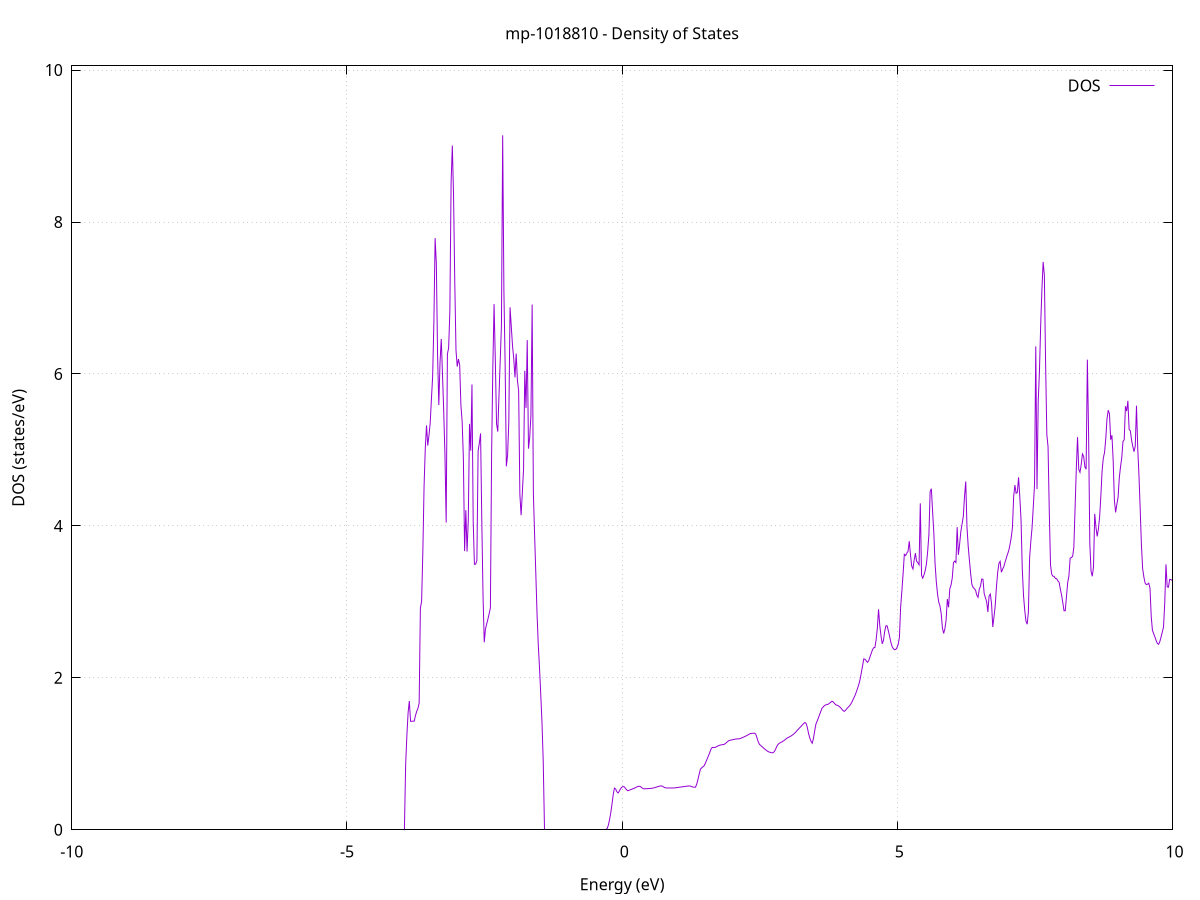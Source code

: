 set title 'mp-1018810 - Density of States'
set xlabel 'Energy (eV)'
set ylabel 'DOS (states/eV)'
set grid
set xrange [-10:10]
set yrange [0:10.055]
set xzeroaxis lt -1
set terminal png size 800,600
set output 'mp-1018810_dos_gnuplot.png'
plot '-' using 1:2 with lines title 'DOS'
-25.449300 0.000000
-25.426900 0.000000
-25.404600 0.000000
-25.382300 0.000000
-25.360000 0.000000
-25.337700 0.000000
-25.315300 0.000000
-25.293000 0.000000
-25.270700 0.000000
-25.248400 0.000000
-25.226100 0.000000
-25.203700 0.000000
-25.181400 0.000000
-25.159100 0.000000
-25.136800 0.000000
-25.114500 0.000000
-25.092200 0.000000
-25.069800 0.000000
-25.047500 0.000000
-25.025200 0.000000
-25.002900 0.000000
-24.980600 0.000000
-24.958200 0.000000
-24.935900 0.000000
-24.913600 0.000000
-24.891300 0.000000
-24.869000 0.000000
-24.846600 0.000000
-24.824300 0.000000
-24.802000 0.000000
-24.779700 0.000000
-24.757400 0.000000
-24.735100 0.000000
-24.712700 0.000000
-24.690400 0.000000
-24.668100 0.000000
-24.645800 0.000000
-24.623500 0.000000
-24.601100 0.000000
-24.578800 0.000000
-24.556500 0.000000
-24.534200 0.000000
-24.511900 0.000000
-24.489500 0.000000
-24.467200 0.000000
-24.444900 0.000000
-24.422600 0.000000
-24.400300 0.000000
-24.377900 0.000000
-24.355600 0.000000
-24.333300 0.000000
-24.311000 0.000000
-24.288700 0.000000
-24.266400 0.000000
-24.244000 0.000000
-24.221700 0.000000
-24.199400 0.000000
-24.177100 0.000000
-24.154800 0.000000
-24.132400 0.000000
-24.110100 0.000000
-24.087800 0.000000
-24.065500 0.000000
-24.043200 0.000000
-24.020800 0.000000
-23.998500 0.000000
-23.976200 0.000000
-23.953900 0.000000
-23.931600 0.000000
-23.909300 0.000000
-23.886900 0.000000
-23.864600 0.000000
-23.842300 0.000000
-23.820000 0.000000
-23.797700 0.000000
-23.775300 0.000000
-23.753000 0.000000
-23.730700 0.000000
-23.708400 0.000000
-23.686100 0.000000
-23.663700 0.000000
-23.641400 0.000000
-23.619100 0.000000
-23.596800 0.000000
-23.574500 0.000000
-23.552200 0.000000
-23.529800 0.000000
-23.507500 0.000000
-23.485200 0.000000
-23.462900 0.000000
-23.440600 0.000000
-23.418200 107.043800
-23.395900 89.532500
-23.373600 0.000000
-23.351300 0.000000
-23.329000 0.000000
-23.306600 0.000000
-23.284300 0.000000
-23.262000 0.000000
-23.239700 0.000000
-23.217400 0.000000
-23.195100 0.000000
-23.172700 0.000000
-23.150400 0.000000
-23.128100 0.000000
-23.105800 0.000000
-23.083500 0.000000
-23.061100 0.000000
-23.038800 0.000000
-23.016500 157.991600
-22.994200 0.000000
-22.971900 0.000000
-22.949500 0.000000
-22.927200 0.000000
-22.904900 0.000000
-22.882600 0.000000
-22.860300 0.000000
-22.838000 0.000000
-22.815600 0.000000
-22.793300 0.000000
-22.771000 0.000000
-22.748700 0.000000
-22.726400 0.000000
-22.704000 0.000000
-22.681700 0.000000
-22.659400 0.000000
-22.637100 0.000000
-22.614800 0.000000
-22.592400 0.000000
-22.570100 0.000000
-22.547800 0.000000
-22.525500 0.000000
-22.503200 0.000000
-22.480900 0.000000
-22.458500 0.000000
-22.436200 0.000000
-22.413900 0.000000
-22.391600 89.789700
-22.369300 175.975000
-22.346900 0.000000
-22.324600 0.000000
-22.302300 0.000000
-22.280000 0.000000
-22.257700 0.000000
-22.235300 0.000000
-22.213000 0.000000
-22.190700 0.000000
-22.168400 0.000000
-22.146100 0.000000
-22.123800 0.000000
-22.101400 0.000000
-22.079100 0.000000
-22.056800 0.000000
-22.034500 0.000000
-22.012200 0.000000
-21.989800 0.000000
-21.967500 0.000000
-21.945200 0.000000
-21.922900 0.000000
-21.900600 0.000000
-21.878200 0.000000
-21.855900 0.000000
-21.833600 0.000000
-21.811300 0.000000
-21.789000 0.000000
-21.766700 0.000000
-21.744300 0.000000
-21.722000 0.000000
-21.699700 0.000000
-21.677400 0.000000
-21.655100 0.000000
-21.632700 0.000000
-21.610400 0.000000
-21.588100 0.000000
-21.565800 0.000000
-21.543500 0.000000
-21.521100 0.000000
-21.498800 0.000000
-21.476500 0.000000
-21.454200 0.000000
-21.431900 0.000000
-21.409500 0.000000
-21.387200 0.000000
-21.364900 0.000000
-21.342600 0.000000
-21.320300 0.000000
-21.298000 0.000000
-21.275600 0.000000
-21.253300 0.000000
-21.231000 0.000000
-21.208700 0.000000
-21.186400 0.000000
-21.164000 0.000000
-21.141700 0.000000
-21.119400 0.000000
-21.097100 0.000000
-21.074800 0.000000
-21.052400 0.000000
-21.030100 0.000000
-21.007800 0.000000
-20.985500 0.000000
-20.963200 0.000000
-20.940900 0.000000
-20.918500 0.000000
-20.896200 0.000000
-20.873900 0.000000
-20.851600 0.000000
-20.829300 0.000000
-20.806900 0.000000
-20.784600 0.000000
-20.762300 0.000000
-20.740000 0.000000
-20.717700 0.000000
-20.695300 0.000000
-20.673000 0.000000
-20.650700 0.000000
-20.628400 0.000000
-20.606100 0.000000
-20.583800 0.000000
-20.561400 0.000000
-20.539100 0.000000
-20.516800 0.000000
-20.494500 0.000000
-20.472200 0.000000
-20.449800 0.000000
-20.427500 0.000000
-20.405200 0.000000
-20.382900 0.000000
-20.360600 0.000000
-20.338200 0.000000
-20.315900 0.000000
-20.293600 0.000000
-20.271300 0.000000
-20.249000 0.000000
-20.226700 0.000000
-20.204300 0.000000
-20.182000 0.000000
-20.159700 0.000000
-20.137400 0.000000
-20.115100 0.000000
-20.092700 0.000000
-20.070400 0.000000
-20.048100 0.000000
-20.025800 0.000000
-20.003500 0.000000
-19.981100 0.000000
-19.958800 0.000000
-19.936500 0.000000
-19.914200 0.000000
-19.891900 0.000000
-19.869600 0.000000
-19.847200 0.000000
-19.824900 0.000000
-19.802600 0.000000
-19.780300 0.000000
-19.758000 0.000000
-19.735600 0.000000
-19.713300 0.000000
-19.691000 0.000000
-19.668700 0.000000
-19.646400 0.000000
-19.624000 0.000000
-19.601700 0.000000
-19.579400 0.000000
-19.557100 0.000000
-19.534800 0.000000
-19.512500 0.000000
-19.490100 0.000000
-19.467800 0.000000
-19.445500 0.000000
-19.423200 0.000000
-19.400900 0.000000
-19.378500 0.000000
-19.356200 0.000000
-19.333900 0.000000
-19.311600 0.000000
-19.289300 0.000000
-19.266900 0.000000
-19.244600 0.000000
-19.222300 0.000000
-19.200000 0.000000
-19.177700 0.000000
-19.155400 0.000000
-19.133000 0.000000
-19.110700 0.000000
-19.088400 0.000000
-19.066100 0.000000
-19.043800 0.000000
-19.021400 0.000000
-18.999100 0.000000
-18.976800 0.000000
-18.954500 0.000000
-18.932200 0.000000
-18.909800 0.000000
-18.887500 0.000000
-18.865200 0.000000
-18.842900 0.000000
-18.820600 0.000000
-18.798300 0.000000
-18.775900 0.000000
-18.753600 0.000000
-18.731300 0.000000
-18.709000 0.000000
-18.686700 0.000000
-18.664300 0.000000
-18.642000 0.000000
-18.619700 0.000000
-18.597400 0.000000
-18.575100 0.000000
-18.552700 0.000000
-18.530400 0.000000
-18.508100 0.000000
-18.485800 0.000000
-18.463500 0.000000
-18.441100 0.000000
-18.418800 0.000000
-18.396500 0.000000
-18.374200 0.000000
-18.351900 0.000000
-18.329600 0.000000
-18.307200 0.000000
-18.284900 0.000000
-18.262600 0.000000
-18.240300 0.000000
-18.218000 0.000000
-18.195600 0.000000
-18.173300 0.000000
-18.151000 0.000000
-18.128700 0.000000
-18.106400 0.000000
-18.084000 0.000000
-18.061700 0.000000
-18.039400 0.000000
-18.017100 0.000000
-17.994800 0.000000
-17.972500 0.000000
-17.950100 0.000000
-17.927800 0.000000
-17.905500 0.000000
-17.883200 0.000000
-17.860900 0.000000
-17.838500 0.000000
-17.816200 0.000000
-17.793900 0.000000
-17.771600 0.000000
-17.749300 0.000000
-17.726900 0.000000
-17.704600 0.000000
-17.682300 0.000000
-17.660000 0.000000
-17.637700 0.000000
-17.615400 0.000000
-17.593000 0.000000
-17.570700 0.000000
-17.548400 0.000000
-17.526100 0.000000
-17.503800 0.000000
-17.481400 0.000000
-17.459100 0.000000
-17.436800 0.000000
-17.414500 0.000000
-17.392200 0.000000
-17.369800 0.000000
-17.347500 0.000000
-17.325200 0.000000
-17.302900 0.000000
-17.280600 0.000000
-17.258300 0.000000
-17.235900 0.000000
-17.213600 0.000000
-17.191300 0.000000
-17.169000 0.000000
-17.146700 0.000000
-17.124300 0.000000
-17.102000 0.000000
-17.079700 0.000000
-17.057400 0.000000
-17.035100 0.000000
-17.012700 0.000000
-16.990400 0.000000
-16.968100 0.000000
-16.945800 0.000000
-16.923500 0.000000
-16.901200 0.000000
-16.878800 0.000000
-16.856500 0.000000
-16.834200 0.000000
-16.811900 0.000000
-16.789600 0.000000
-16.767200 0.000000
-16.744900 0.000000
-16.722600 0.000000
-16.700300 0.000000
-16.678000 0.000000
-16.655600 0.000000
-16.633300 0.000000
-16.611000 0.000000
-16.588700 0.000000
-16.566400 0.000000
-16.544100 0.000000
-16.521700 0.000000
-16.499400 0.000000
-16.477100 0.000000
-16.454800 0.000000
-16.432500 0.000000
-16.410100 0.000000
-16.387800 0.000000
-16.365500 0.000000
-16.343200 0.000000
-16.320900 0.000000
-16.298500 0.000000
-16.276200 0.000000
-16.253900 0.000000
-16.231600 0.000000
-16.209300 0.000000
-16.187000 0.000000
-16.164600 0.000000
-16.142300 0.000000
-16.120000 0.000000
-16.097700 0.000000
-16.075400 0.000000
-16.053000 0.000000
-16.030700 0.000000
-16.008400 0.000000
-15.986100 0.000000
-15.963800 0.000000
-15.941400 0.000000
-15.919100 0.000000
-15.896800 0.000000
-15.874500 0.000000
-15.852200 0.000000
-15.829800 0.000000
-15.807500 0.000000
-15.785200 0.000000
-15.762900 0.000000
-15.740600 0.000000
-15.718300 0.000000
-15.695900 0.000000
-15.673600 0.000000
-15.651300 0.000000
-15.629000 0.000000
-15.606700 0.000000
-15.584300 0.000000
-15.562000 0.000000
-15.539700 0.000000
-15.517400 0.000000
-15.495100 0.000000
-15.472700 0.000000
-15.450400 0.000000
-15.428100 0.000000
-15.405800 0.000000
-15.383500 0.000000
-15.361200 0.000000
-15.338800 0.000000
-15.316500 0.000000
-15.294200 0.000000
-15.271900 0.000000
-15.249600 0.000000
-15.227200 0.000000
-15.204900 0.000000
-15.182600 0.000000
-15.160300 0.000000
-15.138000 0.000000
-15.115600 0.000000
-15.093300 0.000000
-15.071000 0.000000
-15.048700 0.000000
-15.026400 0.000000
-15.004100 0.000000
-14.981700 0.000000
-14.959400 0.000000
-14.937100 0.000000
-14.914800 0.000000
-14.892500 0.000000
-14.870100 0.000000
-14.847800 0.000000
-14.825500 0.000000
-14.803200 0.000000
-14.780900 0.000000
-14.758500 0.000000
-14.736200 0.000000
-14.713900 0.000000
-14.691600 0.000000
-14.669300 0.000000
-14.647000 0.000000
-14.624600 0.000000
-14.602300 0.000000
-14.580000 0.000000
-14.557700 0.000000
-14.535400 0.000000
-14.513000 0.000000
-14.490700 2.000400
-14.468400 2.195200
-14.446100 2.759700
-14.423800 2.574000
-14.401400 2.788400
-14.379100 2.939800
-14.356800 3.093400
-14.334500 4.853800
-14.312200 6.122300
-14.289900 6.955100
-14.267500 7.216100
-14.245200 8.414000
-14.222900 9.210700
-14.200600 13.303100
-14.178300 9.934200
-14.155900 9.093300
-14.133600 9.052400
-14.111300 9.723000
-14.089000 12.019800
-14.066700 9.955100
-14.044300 8.556400
-14.022000 7.544100
-13.999700 6.862400
-13.977400 7.007900
-13.955100 3.464900
-13.932800 3.259500
-13.910400 2.949200
-13.888100 3.062700
-13.865800 2.469100
-13.843500 0.305300
-13.821200 0.000000
-13.798800 0.000000
-13.776500 0.000000
-13.754200 0.000000
-13.731900 0.000000
-13.709600 0.000000
-13.687200 0.000000
-13.664900 0.000000
-13.642600 0.000000
-13.620300 0.000000
-13.598000 0.000000
-13.575700 0.000000
-13.553300 0.000000
-13.531000 0.000000
-13.508700 0.000000
-13.486400 0.000000
-13.464100 0.000000
-13.441700 0.000000
-13.419400 0.000000
-13.397100 0.000000
-13.374800 0.000000
-13.352500 0.000000
-13.330100 0.000000
-13.307800 0.000000
-13.285500 0.000000
-13.263200 0.000000
-13.240900 0.000000
-13.218600 0.000000
-13.196200 0.000000
-13.173900 0.000000
-13.151600 0.000000
-13.129300 0.000000
-13.107000 0.000000
-13.084600 0.000000
-13.062300 0.000000
-13.040000 0.000000
-13.017700 0.000000
-12.995400 0.000000
-12.973000 0.000000
-12.950700 0.000000
-12.928400 0.000000
-12.906100 0.000000
-12.883800 0.000000
-12.861400 0.000000
-12.839100 0.000000
-12.816800 0.000000
-12.794500 0.000000
-12.772200 0.000000
-12.749900 0.000000
-12.727500 0.000000
-12.705200 0.000000
-12.682900 0.000000
-12.660600 0.000000
-12.638300 0.000000
-12.615900 0.000000
-12.593600 0.000000
-12.571300 0.000000
-12.549000 0.000000
-12.526700 0.000000
-12.504300 0.000000
-12.482000 0.000000
-12.459700 0.000000
-12.437400 0.000000
-12.415100 0.000000
-12.392800 0.000000
-12.370400 0.000000
-12.348100 0.000000
-12.325800 0.000000
-12.303500 0.000000
-12.281200 0.000000
-12.258800 0.000000
-12.236500 0.000000
-12.214200 0.000000
-12.191900 0.000000
-12.169600 0.000000
-12.147200 0.000000
-12.124900 0.000000
-12.102600 0.000000
-12.080300 0.000000
-12.058000 0.000000
-12.035700 0.000000
-12.013300 0.000000
-11.991000 0.000000
-11.968700 0.000000
-11.946400 0.000000
-11.924100 0.000000
-11.901700 0.000000
-11.879400 0.000000
-11.857100 0.000000
-11.834800 0.000000
-11.812500 0.000000
-11.790100 0.000000
-11.767800 0.000000
-11.745500 0.000000
-11.723200 0.000000
-11.700900 0.000000
-11.678600 0.000000
-11.656200 0.000000
-11.633900 0.000000
-11.611600 0.000000
-11.589300 0.000000
-11.567000 0.000000
-11.544600 0.000000
-11.522300 0.000000
-11.500000 0.000000
-11.477700 0.000000
-11.455400 0.000000
-11.433000 0.000000
-11.410700 0.000000
-11.388400 0.000000
-11.366100 0.000000
-11.343800 0.000000
-11.321500 0.000000
-11.299100 0.000000
-11.276800 0.000000
-11.254500 0.000000
-11.232200 0.000000
-11.209900 0.000000
-11.187500 0.000000
-11.165200 0.000000
-11.142900 0.000000
-11.120600 0.000000
-11.098300 0.000000
-11.075900 0.000000
-11.053600 0.000000
-11.031300 0.000000
-11.009000 0.000000
-10.986700 0.000000
-10.964400 0.000000
-10.942000 0.000000
-10.919700 0.000000
-10.897400 0.000000
-10.875100 0.000000
-10.852800 0.000000
-10.830400 0.000000
-10.808100 0.000000
-10.785800 0.000000
-10.763500 0.000000
-10.741200 0.000000
-10.718800 0.000000
-10.696500 0.000000
-10.674200 0.000000
-10.651900 0.000000
-10.629600 0.000000
-10.607300 0.000000
-10.584900 0.000000
-10.562600 0.000000
-10.540300 0.000000
-10.518000 0.000000
-10.495700 0.000000
-10.473300 0.000000
-10.451000 0.000000
-10.428700 0.000000
-10.406400 0.000000
-10.384100 0.000000
-10.361700 0.000000
-10.339400 0.000000
-10.317100 0.000000
-10.294800 0.000000
-10.272500 0.000000
-10.250100 0.000000
-10.227800 0.000000
-10.205500 0.000000
-10.183200 0.000000
-10.160900 0.000000
-10.138600 0.000000
-10.116200 0.000000
-10.093900 0.000000
-10.071600 0.000000
-10.049300 0.000000
-10.027000 0.000000
-10.004600 0.000000
-9.982300 0.000000
-9.960000 0.000000
-9.937700 0.000000
-9.915400 0.000000
-9.893000 0.000000
-9.870700 0.000000
-9.848400 0.000000
-9.826100 0.000000
-9.803800 0.000000
-9.781500 0.000000
-9.759100 0.000000
-9.736800 0.000000
-9.714500 0.000000
-9.692200 0.000000
-9.669900 0.000000
-9.647500 0.000000
-9.625200 0.000000
-9.602900 0.000000
-9.580600 0.000000
-9.558300 0.000000
-9.535900 0.000000
-9.513600 0.000000
-9.491300 0.000000
-9.469000 0.000000
-9.446700 0.000000
-9.424400 0.000000
-9.402000 0.000000
-9.379700 0.000000
-9.357400 0.000000
-9.335100 0.000000
-9.312800 0.000000
-9.290400 0.000000
-9.268100 0.000000
-9.245800 0.000000
-9.223500 0.000000
-9.201200 0.000000
-9.178800 0.000000
-9.156500 0.000000
-9.134200 0.000000
-9.111900 0.000000
-9.089600 0.000000
-9.067300 0.000000
-9.044900 0.000000
-9.022600 0.000000
-9.000300 0.000000
-8.978000 0.000000
-8.955700 0.000000
-8.933300 0.000000
-8.911000 0.000000
-8.888700 0.000000
-8.866400 0.000000
-8.844100 0.000000
-8.821700 0.000000
-8.799400 0.000000
-8.777100 0.000000
-8.754800 0.000000
-8.732500 0.000000
-8.710200 0.000000
-8.687800 0.000000
-8.665500 0.000000
-8.643200 0.000000
-8.620900 0.000000
-8.598600 0.000000
-8.576200 0.000000
-8.553900 0.000000
-8.531600 0.000000
-8.509300 0.000000
-8.487000 0.000000
-8.464600 0.000000
-8.442300 0.000000
-8.420000 0.000000
-8.397700 0.000000
-8.375400 0.000000
-8.353100 0.000000
-8.330700 0.000000
-8.308400 0.000000
-8.286100 0.000000
-8.263800 0.000000
-8.241500 0.000000
-8.219100 0.000000
-8.196800 0.000000
-8.174500 0.000000
-8.152200 0.000000
-8.129900 0.000000
-8.107500 0.000000
-8.085200 0.000000
-8.062900 0.000000
-8.040600 0.000000
-8.018300 0.000000
-7.996000 0.000000
-7.973600 0.000000
-7.951300 0.000000
-7.929000 0.000000
-7.906700 0.000000
-7.884400 0.000000
-7.862000 0.000000
-7.839700 0.000000
-7.817400 0.000000
-7.795100 0.000000
-7.772800 0.000000
-7.750400 0.000000
-7.728100 0.000000
-7.705800 0.000000
-7.683500 0.000000
-7.661200 0.000000
-7.638900 0.000000
-7.616500 0.000000
-7.594200 0.000000
-7.571900 0.000000
-7.549600 0.000000
-7.527300 0.000000
-7.504900 0.000000
-7.482600 0.000000
-7.460300 0.000000
-7.438000 0.000000
-7.415700 0.000000
-7.393300 0.000000
-7.371000 0.000000
-7.348700 0.000000
-7.326400 0.000000
-7.304100 0.000000
-7.281700 0.000000
-7.259400 0.000000
-7.237100 0.000000
-7.214800 0.000000
-7.192500 0.000000
-7.170200 0.000000
-7.147800 0.000000
-7.125500 0.000000
-7.103200 0.000000
-7.080900 0.000000
-7.058600 0.000000
-7.036200 0.000000
-7.013900 0.000000
-6.991600 0.000000
-6.969300 0.000000
-6.947000 0.000000
-6.924600 0.000000
-6.902300 0.000000
-6.880000 0.000000
-6.857700 0.000000
-6.835400 0.000000
-6.813100 0.000000
-6.790700 0.000000
-6.768400 0.000000
-6.746100 0.000000
-6.723800 0.000000
-6.701500 0.000000
-6.679100 0.000000
-6.656800 0.000000
-6.634500 0.000000
-6.612200 0.000000
-6.589900 0.000000
-6.567500 0.000000
-6.545200 0.000000
-6.522900 0.000000
-6.500600 0.000000
-6.478300 0.000000
-6.456000 0.000000
-6.433600 0.000000
-6.411300 0.000000
-6.389000 0.000000
-6.366700 0.000000
-6.344400 0.000000
-6.322000 0.000000
-6.299700 0.000000
-6.277400 0.000000
-6.255100 0.000000
-6.232800 0.000000
-6.210400 0.000000
-6.188100 0.000000
-6.165800 0.000000
-6.143500 0.000000
-6.121200 0.000000
-6.098900 0.000000
-6.076500 0.000000
-6.054200 0.000000
-6.031900 0.000000
-6.009600 0.000000
-5.987300 0.000000
-5.964900 0.000000
-5.942600 0.000000
-5.920300 0.000000
-5.898000 0.000000
-5.875700 0.000000
-5.853300 0.000000
-5.831000 0.000000
-5.808700 0.000000
-5.786400 0.000000
-5.764100 0.000000
-5.741800 0.000000
-5.719400 0.000000
-5.697100 0.000000
-5.674800 0.000000
-5.652500 0.000000
-5.630200 0.000000
-5.607800 0.000000
-5.585500 0.000000
-5.563200 0.000000
-5.540900 0.000000
-5.518600 0.000000
-5.496200 0.000000
-5.473900 0.000000
-5.451600 0.000000
-5.429300 0.000000
-5.407000 0.000000
-5.384700 0.000000
-5.362300 0.000000
-5.340000 0.000000
-5.317700 0.000000
-5.295400 0.000000
-5.273100 0.000000
-5.250700 0.000000
-5.228400 0.000000
-5.206100 0.000000
-5.183800 0.000000
-5.161500 0.000000
-5.139100 0.000000
-5.116800 0.000000
-5.094500 0.000000
-5.072200 0.000000
-5.049900 0.000000
-5.027600 0.000000
-5.005200 0.000000
-4.982900 0.000000
-4.960600 0.000000
-4.938300 0.000000
-4.916000 0.000000
-4.893600 0.000000
-4.871300 0.000000
-4.849000 0.000000
-4.826700 0.000000
-4.804400 0.000000
-4.782000 0.000000
-4.759700 0.000000
-4.737400 0.000000
-4.715100 0.000000
-4.692800 0.000000
-4.670500 0.000000
-4.648100 0.000000
-4.625800 0.000000
-4.603500 0.000000
-4.581200 0.000000
-4.558900 0.000000
-4.536500 0.000000
-4.514200 0.000000
-4.491900 0.000000
-4.469600 0.000000
-4.447300 0.000000
-4.424900 0.000000
-4.402600 0.000000
-4.380300 0.000000
-4.358000 0.000000
-4.335700 0.000000
-4.313300 0.000000
-4.291000 0.000000
-4.268700 0.000000
-4.246400 0.000000
-4.224100 0.000000
-4.201800 0.000000
-4.179400 0.000000
-4.157100 0.000000
-4.134800 0.000000
-4.112500 0.000000
-4.090200 0.000000
-4.067800 0.000000
-4.045500 0.000000
-4.023200 0.000000
-4.000900 0.000000
-3.978600 0.000000
-3.956200 0.000900
-3.933900 0.855500
-3.911600 1.238300
-3.889300 1.540400
-3.867000 1.694600
-3.844700 1.428000
-3.822300 1.428700
-3.800000 1.429400
-3.777700 1.430200
-3.755400 1.503600
-3.733100 1.558100
-3.710700 1.598400
-3.688400 1.665000
-3.666100 2.918800
-3.643800 3.007300
-3.621500 3.652400
-3.599100 4.521500
-3.576800 5.023900
-3.554500 5.322000
-3.532200 5.057100
-3.509900 5.193400
-3.487600 5.355800
-3.465200 5.669300
-3.442900 5.973300
-3.420600 6.685900
-3.398300 7.787900
-3.376000 7.448000
-3.353600 6.249900
-3.331300 5.591400
-3.309000 6.153900
-3.286700 6.461000
-3.264400 5.997100
-3.242000 5.506600
-3.219700 4.939000
-3.197400 4.043800
-3.175100 6.261400
-3.152800 6.342000
-3.130500 6.819600
-3.108100 8.511500
-3.085800 9.006000
-3.063500 8.355300
-3.041200 7.208800
-3.018900 6.311400
-2.996500 6.097300
-2.974200 6.196100
-2.951900 6.117000
-2.929600 5.585600
-2.907300 5.375300
-2.884900 4.893200
-2.862600 3.668600
-2.840300 4.206900
-2.818000 3.661900
-2.795700 4.074300
-2.773400 5.342400
-2.751000 4.989800
-2.728700 5.861200
-2.706400 4.058900
-2.684100 3.494400
-2.661800 3.495800
-2.639400 3.544900
-2.617100 4.985100
-2.594800 5.092000
-2.572500 5.216800
-2.550200 4.071700
-2.527800 3.078100
-2.505500 2.468000
-2.483200 2.644600
-2.460900 2.709600
-2.438600 2.774700
-2.416300 2.844500
-2.393900 2.919700
-2.371600 4.964900
-2.349300 6.100600
-2.327000 6.919800
-2.304700 6.187200
-2.282300 5.345900
-2.260000 5.240300
-2.237700 5.719400
-2.215400 6.177300
-2.193100 6.639800
-2.170700 9.140900
-2.148400 7.089900
-2.126100 6.131200
-2.103800 4.783800
-2.081500 4.928400
-2.059200 5.374200
-2.036800 6.876200
-2.014500 6.625200
-1.992200 6.372200
-1.969900 6.206600
-1.947600 5.954200
-1.925200 6.268000
-1.902900 5.914700
-1.880600 5.778400
-1.858300 4.417500
-1.836000 4.140400
-1.813600 4.433900
-1.791300 4.754100
-1.769000 6.042500
-1.746700 5.550800
-1.724400 6.444900
-1.702000 5.016800
-1.679700 5.162600
-1.657400 5.458400
-1.635100 6.913200
-1.612800 4.424200
-1.590500 3.881000
-1.568100 3.359300
-1.545800 2.829600
-1.523500 2.430500
-1.501200 2.127300
-1.478900 1.783400
-1.456500 1.412000
-1.434200 0.909700
-1.411900 0.000000
-1.389600 0.000000
-1.367300 0.000000
-1.344900 0.000000
-1.322600 0.000000
-1.300300 0.000000
-1.278000 0.000000
-1.255700 0.000000
-1.233400 0.000000
-1.211000 0.000000
-1.188700 0.000000
-1.166400 0.000000
-1.144100 0.000000
-1.121800 0.000000
-1.099400 0.000000
-1.077100 0.000000
-1.054800 0.000000
-1.032500 0.000000
-1.010200 0.000000
-0.987800 0.000000
-0.965500 0.000000
-0.943200 0.000000
-0.920900 0.000000
-0.898600 0.000000
-0.876300 0.000000
-0.853900 0.000000
-0.831600 0.000000
-0.809300 0.000000
-0.787000 0.000000
-0.764700 0.000000
-0.742300 0.000000
-0.720000 0.000000
-0.697700 0.000000
-0.675400 0.000000
-0.653100 0.000000
-0.630700 0.000000
-0.608400 0.000000
-0.586100 0.000000
-0.563800 0.000000
-0.541500 0.000000
-0.519200 0.000000
-0.496800 0.000000
-0.474500 0.000000
-0.452200 0.000000
-0.429900 0.000000
-0.407600 0.000000
-0.385200 0.000000
-0.362900 0.000000
-0.340600 0.000000
-0.318300 0.000000
-0.296000 0.000000
-0.273600 0.014100
-0.251300 0.058000
-0.229000 0.131900
-0.206700 0.222600
-0.184400 0.338600
-0.162100 0.464800
-0.139700 0.548200
-0.117400 0.535900
-0.095100 0.500800
-0.072800 0.484100
-0.050500 0.511500
-0.028100 0.540500
-0.005800 0.560400
0.016500 0.568600
0.038800 0.565800
0.061100 0.544400
0.083500 0.524300
0.105800 0.513400
0.128100 0.520000
0.150400 0.526700
0.172700 0.533300
0.195000 0.539900
0.217400 0.546400
0.239700 0.553700
0.262000 0.561900
0.284300 0.569900
0.306600 0.573300
0.329000 0.570300
0.351300 0.556500
0.373600 0.544900
0.395900 0.538600
0.418200 0.539700
0.440600 0.540800
0.462900 0.541800
0.485200 0.542800
0.507500 0.543800
0.529800 0.545200
0.552100 0.547700
0.574500 0.551400
0.596800 0.556300
0.619100 0.561200
0.641400 0.566100
0.663700 0.571000
0.686100 0.575800
0.708400 0.577300
0.730700 0.574300
0.753000 0.563700
0.775300 0.555300
0.797700 0.551100
0.820000 0.550500
0.842300 0.550100
0.864600 0.550000
0.886900 0.550200
0.909200 0.550400
0.931600 0.550600
0.953900 0.551500
0.976200 0.553300
0.998500 0.555600
1.020800 0.557900
1.043200 0.560200
1.065500 0.562500
1.087800 0.564900
1.110100 0.567200
1.132400 0.569500
1.154800 0.571800
1.177100 0.574100
1.199400 0.576500
1.221700 0.577200
1.244000 0.574300
1.266400 0.567300
1.288700 0.562300
1.311000 0.560600
1.333300 0.560400
1.355600 0.601800
1.377900 0.664100
1.400300 0.735300
1.422600 0.799200
1.444900 0.815000
1.467200 0.829300
1.489500 0.842700
1.511900 0.876900
1.534200 0.914000
1.556500 0.952700
1.578800 0.993000
1.601100 1.035100
1.623500 1.075000
1.645800 1.087800
1.668100 1.087800
1.690400 1.084100
1.712700 1.093100
1.735000 1.101600
1.757400 1.108700
1.779700 1.114300
1.802000 1.118200
1.824300 1.120300
1.846600 1.122700
1.869000 1.131000
1.891300 1.144600
1.913600 1.159900
1.935900 1.172400
1.958200 1.178300
1.980600 1.181700
2.002900 1.184400
2.025200 1.188500
2.047500 1.191900
2.069800 1.194400
2.092100 1.195600
2.114500 1.196600
2.136800 1.199700
2.159100 1.205100
2.181400 1.211700
2.203700 1.218700
2.226100 1.226300
2.248400 1.234400
2.270700 1.242900
2.293000 1.251900
2.315300 1.261400
2.337700 1.266900
2.360000 1.269600
2.382300 1.270200
2.404600 1.272100
2.426900 1.260000
2.449200 1.213200
2.471600 1.159900
2.493900 1.125400
2.516200 1.110500
2.538500 1.096000
2.560800 1.081700
2.583200 1.067900
2.605500 1.054500
2.627800 1.041300
2.650100 1.029700
2.672400 1.023100
2.694800 1.018300
2.717100 1.013400
2.739400 1.014000
2.761700 1.026100
2.784000 1.052800
2.806300 1.091700
2.828700 1.120700
2.851000 1.136100
2.873300 1.145400
2.895600 1.154400
2.917900 1.163400
2.940300 1.174100
2.962600 1.187500
2.984900 1.200300
3.007200 1.211300
3.029500 1.219600
3.051900 1.227400
3.074200 1.236900
3.096500 1.248200
3.118800 1.261400
3.141100 1.276300
3.163400 1.293000
3.185800 1.310800
3.208100 1.328500
3.230400 1.346000
3.252700 1.363700
3.275000 1.381300
3.297400 1.397500
3.319700 1.412600
3.342000 1.399800
3.364300 1.348100
3.386600 1.269600
3.409000 1.208500
3.431300 1.165200
3.453600 1.138900
3.475900 1.202300
3.498200 1.299100
3.520500 1.390500
3.542900 1.431100
3.565200 1.471200
3.587500 1.514700
3.609800 1.559000
3.632100 1.600100
3.654500 1.617400
3.676800 1.635500
3.699100 1.644300
3.721400 1.647800
3.743700 1.652500
3.766100 1.665500
3.788400 1.678200
3.810700 1.691200
3.833000 1.684800
3.855300 1.666800
3.877700 1.646500
3.900000 1.641000
3.922300 1.634500
3.944600 1.623300
3.966900 1.609000
3.989200 1.590500
4.011600 1.570400
4.033900 1.558400
4.056200 1.569700
4.078500 1.589400
4.100800 1.608200
4.123200 1.624800
4.145500 1.645400
4.167800 1.671000
4.190100 1.705500
4.212400 1.738900
4.234800 1.775400
4.257100 1.817600
4.279400 1.865500
4.301700 1.916800
4.324000 1.979100
4.346300 2.067800
4.368700 2.158200
4.391000 2.250700
4.413300 2.244200
4.435600 2.223700
4.457900 2.204000
4.480300 2.226300
4.502600 2.274500
4.524900 2.320800
4.547200 2.366800
4.569500 2.395700
4.591900 2.399300
4.614200 2.495000
4.636500 2.651900
4.658800 2.900900
4.681100 2.688000
4.703400 2.553700
4.725800 2.447300
4.748100 2.492000
4.770400 2.610000
4.792700 2.685200
4.815000 2.684400
4.837400 2.618600
4.859700 2.546600
4.882000 2.471100
4.904300 2.413400
4.926600 2.384400
4.949000 2.370600
4.971300 2.372200
4.993600 2.398700
5.015900 2.438800
5.038200 2.533700
5.060500 2.935700
5.082900 3.141700
5.105200 3.372600
5.127500 3.625700
5.149800 3.609300
5.172100 3.641400
5.194500 3.664400
5.216800 3.798300
5.239100 3.619400
5.261400 3.470200
5.283700 3.433000
5.306100 3.548300
5.328400 3.641300
5.350700 3.535500
5.373000 3.515200
5.395300 3.487200
5.417600 4.296700
5.440000 3.348900
5.462300 3.311600
5.484600 3.355200
5.506900 3.411200
5.529200 3.502100
5.551600 3.665500
5.573900 3.886900
5.596200 4.450000
5.618500 4.489700
5.640800 4.191000
5.663200 3.907000
5.685500 3.507900
5.707800 3.268300
5.730100 3.105600
5.752400 2.997700
5.774700 2.947000
5.797100 2.845800
5.819400 2.656100
5.841700 2.584400
5.864000 2.644200
5.886300 2.760600
5.908700 3.037000
5.931000 2.928300
5.953300 3.171600
5.975600 3.220900
5.997900 3.311900
6.020300 3.516300
6.042600 3.537100
6.064900 3.517600
6.087200 3.983400
6.109500 3.619200
6.131800 3.759000
6.154200 3.924500
6.176500 4.027400
6.198800 4.123900
6.221100 4.388000
6.243400 4.584300
6.265800 3.983800
6.288100 3.730100
6.310400 3.543400
6.332700 3.368800
6.355000 3.228100
6.377400 3.190400
6.399700 3.174100
6.422000 3.152700
6.444300 3.087100
6.466600 3.059400
6.488900 3.166600
6.511300 3.205400
6.533600 3.300900
6.555900 3.297900
6.578200 3.108600
6.600500 3.055200
6.622900 3.002000
6.645200 2.866900
6.667500 3.078100
6.689800 3.103100
6.712100 2.975800
6.734500 2.669500
6.756800 2.801200
6.779100 2.954500
6.801400 3.201700
6.823700 3.388300
6.846100 3.507300
6.868400 3.533000
6.890700 3.390100
6.913000 3.429700
6.935300 3.464500
6.957600 3.522500
6.980000 3.576000
7.002300 3.627400
7.024600 3.674900
7.046900 3.752700
7.069200 3.844400
7.091600 3.978000
7.113900 4.386100
7.136200 4.537000
7.158500 4.429200
7.180800 4.440600
7.203200 4.638700
7.225500 4.382400
7.247800 4.082400
7.270100 3.442000
7.292400 3.089000
7.314700 2.892400
7.337100 2.745600
7.359400 2.705600
7.381700 2.865300
7.404000 3.586500
7.426300 3.799400
7.448700 3.979700
7.471000 4.257500
7.493300 4.543600
7.515600 6.362200
7.537900 4.485000
7.560300 5.640700
7.582600 6.037700
7.604900 6.642200
7.627200 7.110100
7.649500 7.474400
7.671800 7.299500
7.694200 6.139700
7.716500 5.205200
7.738800 5.038800
7.761100 4.196800
7.783400 3.484100
7.805800 3.363800
7.828100 3.338000
7.850400 3.333700
7.872700 3.307600
7.895000 3.304900
7.917400 3.275400
7.939700 3.257900
7.962000 3.167500
7.984300 3.089200
8.006600 2.992000
8.028900 2.882300
8.051300 2.883000
8.073600 3.071700
8.095900 3.254200
8.118200 3.343500
8.140500 3.575300
8.162900 3.583500
8.185200 3.598700
8.207500 3.716800
8.229800 4.231800
8.252100 4.753800
8.274500 5.168300
8.296800 4.743000
8.319100 4.705100
8.341400 4.809000
8.363700 4.946200
8.386000 4.913400
8.408400 4.775500
8.430700 4.746100
8.453000 6.187400
8.475300 5.215800
8.497600 3.768700
8.520000 3.405400
8.542300 3.336700
8.564600 3.457000
8.586900 4.159300
8.609200 3.982200
8.631600 3.861500
8.653900 3.957400
8.676200 4.122700
8.698500 4.396200
8.720800 4.725300
8.743100 4.892100
8.765500 4.966600
8.787800 5.152000
8.810100 5.409200
8.832400 5.522700
8.854700 5.474700
8.877100 5.134500
8.899400 5.193600
8.921700 4.870000
8.944000 4.339300
8.966300 4.177800
8.988700 4.283100
9.011000 4.375000
9.033300 4.632100
9.055600 4.778200
9.077900 4.895800
9.100200 5.111100
9.122600 5.134100
9.144900 5.575200
9.167200 5.511000
9.189500 5.646900
9.211800 5.269800
9.234200 5.251000
9.256500 5.128400
9.278800 5.045500
9.301100 4.976800
9.323400 5.049800
9.345800 5.581800
9.368100 5.026200
9.390400 4.669600
9.412700 4.226700
9.435000 3.757200
9.457300 3.439000
9.479700 3.328500
9.502000 3.248500
9.524300 3.227800
9.546600 3.232100
9.568900 3.246100
9.591300 3.180100
9.613600 2.806400
9.635900 2.622700
9.658200 2.581300
9.680500 2.537000
9.702900 2.489900
9.725200 2.453800
9.747500 2.441400
9.769800 2.476600
9.792100 2.537000
9.814500 2.602100
9.836800 2.668600
9.859100 2.983300
9.881400 3.493800
9.903700 3.197500
9.926000 3.192700
9.948400 3.296500
9.970700 3.293300
9.993000 3.283400
10.015300 3.345500
10.037600 3.434900
10.060000 3.399800
10.082300 3.388100
10.104600 3.333300
10.126900 3.330600
10.149200 3.346200
10.171600 3.393400
10.193900 3.522200
10.216200 3.651400
10.238500 3.666700
10.260800 3.609600
10.283100 3.528600
10.305500 3.426300
10.327800 3.380100
10.350100 3.441700
10.372400 3.564100
10.394700 3.708500
10.417100 3.821900
10.439400 3.996500
10.461700 4.078400
10.484000 4.126400
10.506300 4.152600
10.528700 4.192900
10.551000 4.276600
10.573300 4.276100
10.595600 4.261400
10.617900 4.325000
10.640200 4.351100
10.662600 4.351400
10.684900 4.351400
10.707200 4.307200
10.729500 4.311800
10.751800 4.366800
10.774200 4.409900
10.796500 4.561000
10.818800 4.718900
10.841100 4.860600
10.863400 5.003000
10.885800 5.380600
10.908100 6.748800
10.930400 7.274800
10.952700 7.697300
10.975000 6.352400
10.997300 5.340900
11.019700 4.992300
11.042000 4.757200
11.064300 5.212900
11.086600 5.202200
11.108900 5.270900
11.131300 5.356800
11.153600 5.450700
11.175900 5.598500
11.198200 5.883600
11.220500 6.205100
11.242900 5.965000
11.265200 5.889600
11.287500 5.843400
11.309800 5.646300
11.332100 6.052500
11.354400 6.255500
11.376800 6.008500
11.399100 5.514300
11.421400 5.355600
11.443700 5.508900
11.466000 5.523900
11.488400 5.903800
11.510700 6.392000
11.533000 6.469700
11.555300 6.659700
11.577600 6.973000
11.600000 7.262900
11.622300 8.114400
11.644600 7.191900
11.666900 6.405300
11.689200 4.852100
11.711500 4.101100
11.733900 3.682200
11.756200 3.484400
11.778500 3.518400
11.800800 3.608700
11.823100 3.793500
11.845500 4.234200
11.867800 4.748100
11.890100 5.308200
11.912400 5.644700
11.934700 5.469200
11.957100 5.420600
11.979400 5.581400
12.001700 5.735500
12.024000 6.921200
12.046300 5.999800
12.068600 5.783500
12.091000 5.482200
12.113300 5.442700
12.135600 5.858400
12.157900 4.286200
12.180200 3.559900
12.202600 3.560600
12.224900 3.729800
12.247200 3.984800
12.269500 4.222400
12.291800 4.475700
12.314200 4.742600
12.336500 4.955700
12.358800 5.054800
12.381100 5.521000
12.403400 4.909600
12.425800 4.360800
12.448100 4.745000
12.470400 4.199900
12.492700 4.169800
12.515000 4.384800
12.537300 4.442700
12.559700 4.761400
12.582000 4.896000
12.604300 4.454700
12.626600 4.642300
12.648900 5.242800
12.671300 4.934400
12.693600 4.897400
12.715900 4.477300
12.738200 4.015300
12.760500 3.988400
12.782900 3.975800
12.805200 4.042000
12.827500 3.697500
12.849800 5.404800
12.872100 4.419900
12.894400 4.093300
12.916800 3.960900
12.939100 3.739600
12.961400 3.978200
12.983700 4.990900
13.006000 5.246300
13.028400 5.229800
13.050700 5.072400
13.073000 4.632600
13.095300 4.149600
13.117600 3.786200
13.140000 3.817100
13.162300 4.052400
13.184600 4.378100
13.206900 4.433000
13.229200 4.040800
13.251500 3.751500
13.273900 3.592800
13.296200 3.644700
13.318500 3.615500
13.340800 3.550100
13.363100 3.442100
13.385500 3.187000
13.407800 3.234200
13.430100 3.397400
13.452400 3.572000
13.474700 4.066000
13.497100 4.129100
13.519400 4.311100
13.541700 5.408400
13.564000 6.173200
13.586300 5.968500
13.608600 5.016000
13.631000 4.507000
13.653300 4.214700
13.675600 4.160800
13.697900 4.167200
13.720200 4.514900
13.742600 4.906800
13.764900 4.686600
13.787200 4.046900
13.809500 3.687000
13.831800 3.712500
13.854200 3.652700
13.876500 3.877100
13.898800 4.150200
13.921100 4.419200
13.943400 4.881100
13.965700 5.188300
13.988100 5.291100
14.010400 5.332500
14.032700 5.219900
14.055000 5.231900
14.077300 5.199900
14.099700 5.266400
14.122000 4.991000
14.144300 4.806500
14.166600 4.880200
14.188900 4.484100
14.211300 4.052000
14.233600 3.857800
14.255900 3.733200
14.278200 3.740800
14.300500 3.920300
14.322800 4.090100
14.345200 4.317800
14.367500 4.513300
14.389800 4.867300
14.412100 5.006200
14.434400 5.054900
14.456800 4.814300
14.479100 4.670300
14.501400 4.547500
14.523700 4.362100
14.546000 4.180600
14.568400 3.941300
14.590700 3.859900
14.613000 3.859500
14.635300 3.856600
14.657600 3.946100
14.679900 4.099600
14.702300 4.222900
14.724600 4.519100
14.746900 4.629100
14.769200 4.518400
14.791500 4.365700
14.813900 4.151500
14.836200 3.976600
14.858500 3.687600
14.880800 3.547700
14.903100 3.530800
14.925500 3.716800
14.947800 3.715600
14.970100 3.661200
14.992400 3.823900
15.014700 3.781100
15.037000 3.801800
15.059400 4.034200
15.081700 4.205000
15.104000 4.394300
15.126300 4.620900
15.148600 4.887100
15.171000 4.998600
15.193300 5.012300
15.215600 5.032200
15.237900 4.937000
15.260200 4.816700
15.282600 4.792800
15.304900 4.854100
15.327200 4.832900
15.349500 4.911500
15.371800 4.912500
15.394200 4.928800
15.416500 4.902700
15.438800 4.964400
15.461100 5.108000
15.483400 5.045800
15.505700 4.978600
15.528100 4.944900
15.550400 4.956200
15.572700 4.881800
15.595000 4.915800
15.617300 4.942500
15.639700 5.720800
15.662000 5.400900
15.684300 5.157900
15.706600 4.988900
15.728900 5.078300
15.751300 5.153600
15.773600 5.133900
15.795900 4.802900
15.818200 4.710000
15.840500 4.677600
15.862800 4.572600
15.885200 4.244200
15.907500 4.117900
15.929800 4.062900
15.952100 4.063000
15.974400 4.075900
15.996800 4.377400
16.019100 4.727500
16.041400 4.686300
16.063700 4.625000
16.086000 4.414700
16.108400 4.181700
16.130700 4.024900
16.153000 3.905300
16.175300 3.784100
16.197600 3.669900
16.219900 3.498400
16.242300 3.377900
16.264600 3.169000
16.286900 3.152900
16.309200 3.115800
16.331500 3.140200
16.353900 3.114700
16.376200 2.903800
16.398500 2.558800
16.420800 2.298100
16.443100 2.096300
16.465500 1.963000
16.487800 1.815300
16.510100 1.695300
16.532400 1.597200
16.554700 1.540000
16.577000 1.535200
16.599400 1.576200
16.621700 1.624500
16.644000 1.679100
16.666300 1.738700
16.688600 1.800600
16.711000 1.895100
16.733300 1.961000
16.755600 2.033800
16.777900 2.182300
16.800200 2.155300
16.822600 2.048100
16.844900 1.914300
16.867200 1.822900
16.889500 1.734300
16.911800 1.912800
16.934100 1.384400
16.956500 1.214500
16.978800 1.044700
17.001100 0.876200
17.023400 0.719100
17.045700 0.579500
17.068100 0.466100
17.090400 0.375600
17.112700 0.295500
17.135000 0.225800
17.157300 0.523000
17.179700 0.000000
17.202000 0.000000
17.224300 0.000000
17.246600 0.000000
17.268900 0.000000
17.291200 0.000000
17.313600 0.000000
17.335900 0.000000
17.358200 0.000000
17.380500 0.000000
17.402800 0.000000
17.425200 0.000000
17.447500 0.000000
17.469800 0.000000
17.492100 0.000000
17.514400 0.000000
17.536800 0.000000
17.559100 0.000000
17.581400 0.000000
17.603700 0.000000
17.626000 0.000000
17.648300 0.000000
17.670700 0.000000
17.693000 0.000000
17.715300 0.000000
17.737600 0.000000
17.759900 0.000000
17.782300 0.000000
17.804600 0.000000
17.826900 0.000000
17.849200 0.000000
17.871500 0.000000
17.893900 0.000000
17.916200 0.000000
17.938500 0.000000
17.960800 0.000000
17.983100 0.000000
18.005500 0.000000
18.027800 0.000000
18.050100 0.000000
18.072400 0.000000
18.094700 0.000000
18.117000 0.000000
18.139400 0.000000
18.161700 0.000000
18.184000 0.000000
18.206300 0.000000
18.228600 0.000000
18.251000 0.000000
18.273300 0.000000
18.295600 0.000000
18.317900 0.000000
18.340200 0.000000
18.362600 0.000000
18.384900 0.000000
18.407200 0.000000
18.429500 0.000000
18.451800 0.000000
18.474100 0.000000
18.496500 0.000000
18.518800 0.000000
18.541100 0.000000
18.563400 0.000000
18.585700 0.000000
18.608100 0.000000
18.630400 0.000000
18.652700 0.000000
18.675000 0.000000
18.697300 0.000000
18.719700 0.000000
18.742000 0.000000
18.764300 0.000000
18.786600 0.000000
18.808900 0.000000
18.831200 0.000000
18.853600 0.000000
18.875900 0.000000
18.898200 0.000000
18.920500 0.000000
18.942800 0.000000
18.965200 0.000000
18.987500 0.000000
19.009800 0.000000
19.032100 0.000000
19.054400 0.000000
19.076800 0.000000
19.099100 0.000000
19.121400 0.000000
19.143700 0.000000
19.166000 0.000000
19.188300 0.000000
e
